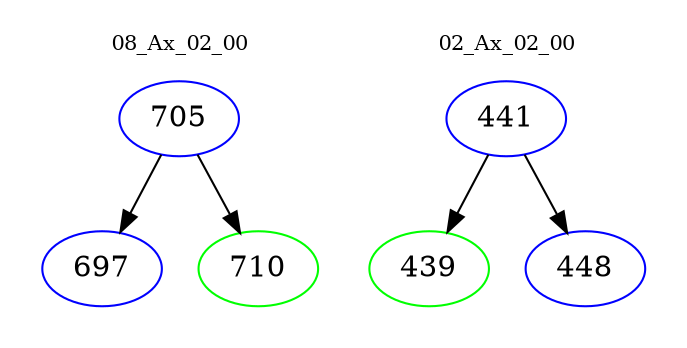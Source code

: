 digraph{
subgraph cluster_0 {
color = white
label = "08_Ax_02_00";
fontsize=10;
T0_705 [label="705", color="blue"]
T0_705 -> T0_697 [color="black"]
T0_697 [label="697", color="blue"]
T0_705 -> T0_710 [color="black"]
T0_710 [label="710", color="green"]
}
subgraph cluster_1 {
color = white
label = "02_Ax_02_00";
fontsize=10;
T1_441 [label="441", color="blue"]
T1_441 -> T1_439 [color="black"]
T1_439 [label="439", color="green"]
T1_441 -> T1_448 [color="black"]
T1_448 [label="448", color="blue"]
}
}

